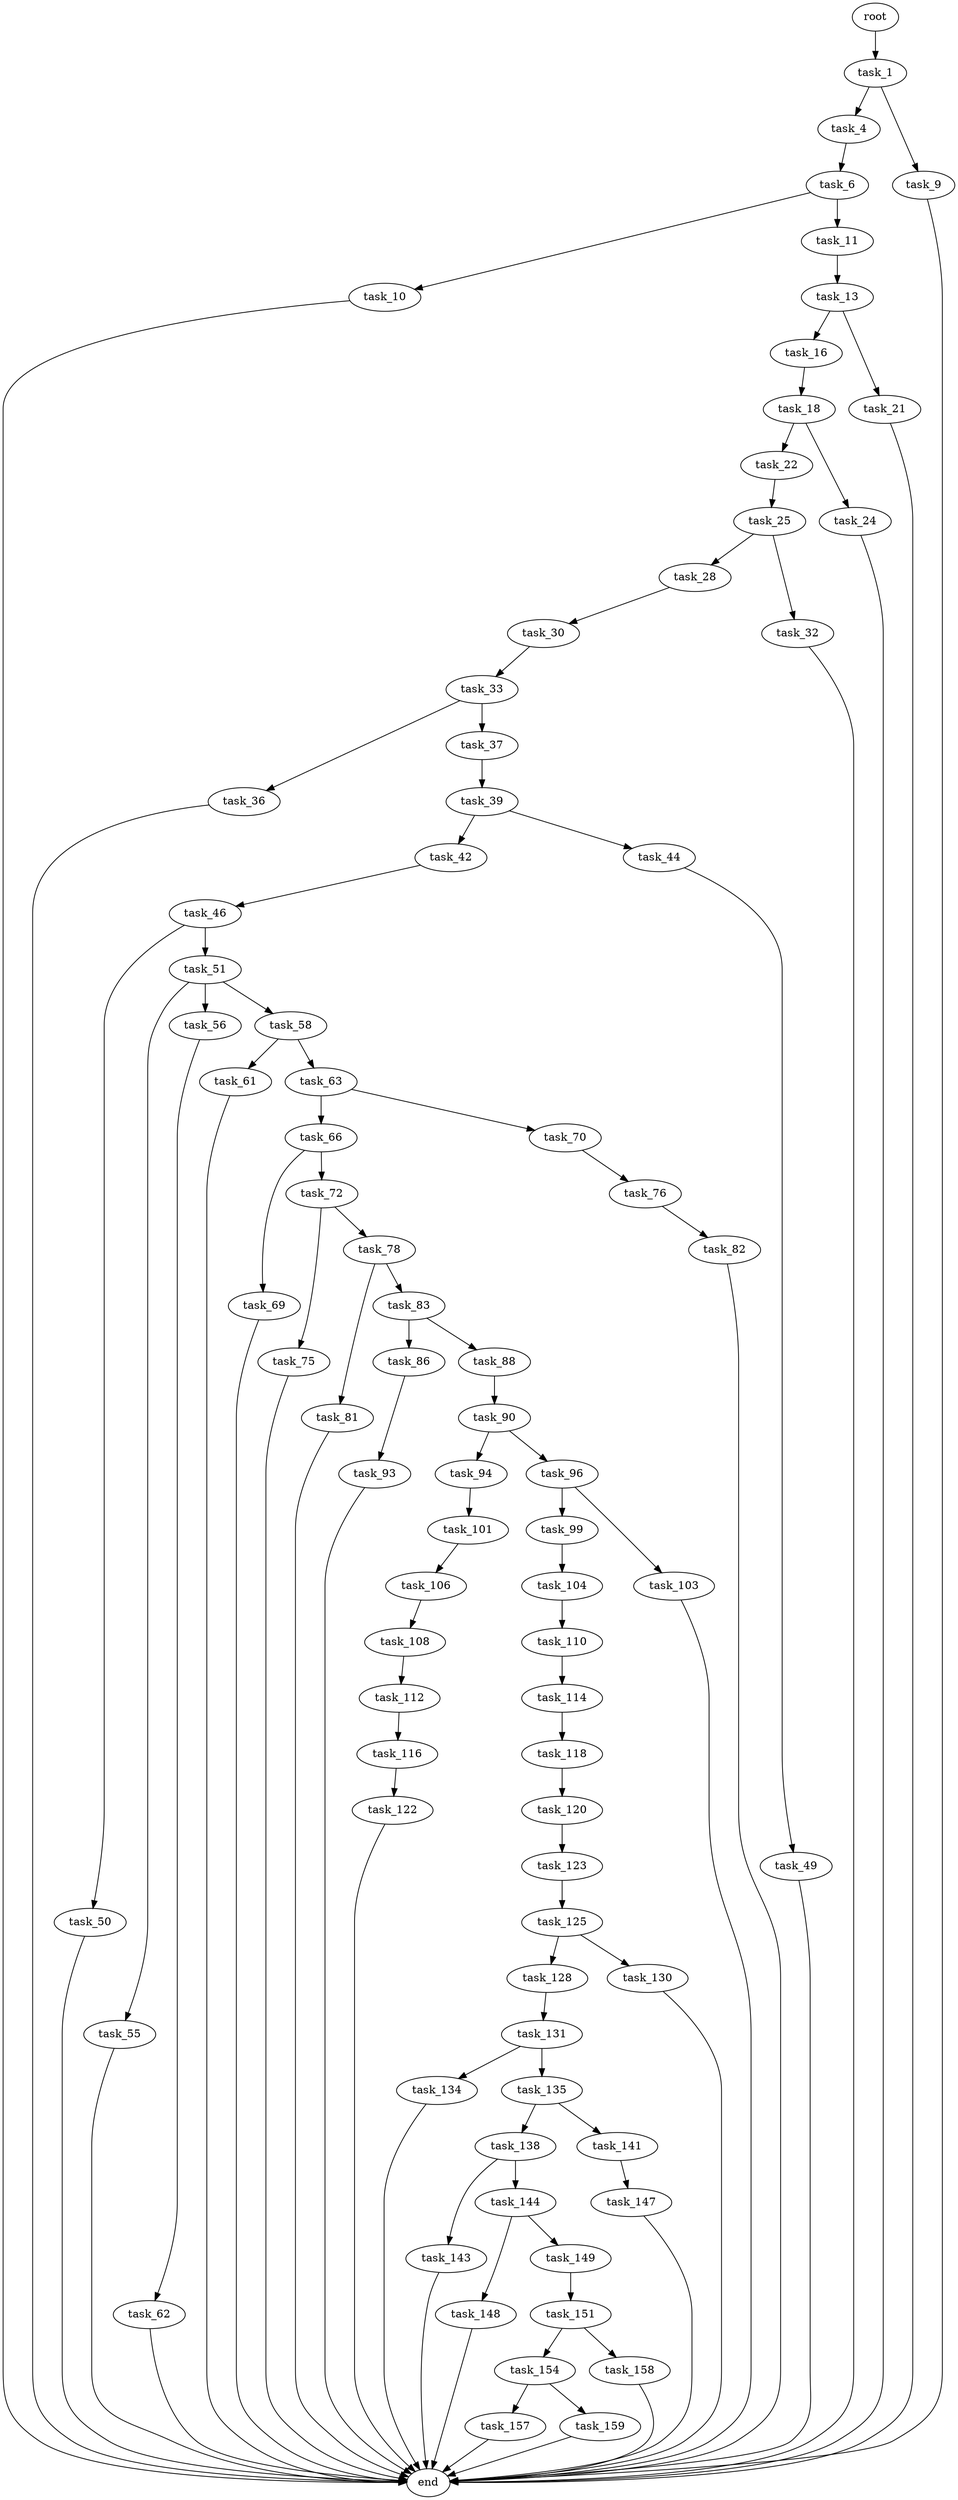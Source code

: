 digraph G {
  root [size="0.000000"];
  task_1 [size="848442327279.000000"];
  task_4 [size="11786376184.000000"];
  task_9 [size="368293445632.000000"];
  task_6 [size="1073741824000.000000"];
  task_10 [size="782757789696.000000"];
  task_11 [size="231928233984.000000"];
  end [size="0.000000"];
  task_13 [size="34967578609.000000"];
  task_16 [size="1073741824000.000000"];
  task_21 [size="12550419984.000000"];
  task_18 [size="194804166730.000000"];
  task_22 [size="608306277956.000000"];
  task_24 [size="778938538832.000000"];
  task_25 [size="134217728000.000000"];
  task_28 [size="15893237019.000000"];
  task_32 [size="368293445632.000000"];
  task_30 [size="8589934592.000000"];
  task_33 [size="1423300551105.000000"];
  task_36 [size="3842965433.000000"];
  task_37 [size="782757789696.000000"];
  task_39 [size="368293445632.000000"];
  task_42 [size="13873564147.000000"];
  task_44 [size="1073741824000.000000"];
  task_46 [size="581619585560.000000"];
  task_49 [size="6434990701.000000"];
  task_50 [size="3588539382.000000"];
  task_51 [size="68719476736.000000"];
  task_55 [size="317028304096.000000"];
  task_56 [size="8589934592.000000"];
  task_58 [size="33697993969.000000"];
  task_62 [size="3262328855.000000"];
  task_61 [size="8589934592.000000"];
  task_63 [size="549755813888.000000"];
  task_66 [size="782757789696.000000"];
  task_70 [size="3693540492.000000"];
  task_69 [size="3851698606.000000"];
  task_72 [size="549755813888.000000"];
  task_76 [size="6478577882.000000"];
  task_75 [size="113858100912.000000"];
  task_78 [size="2026060552.000000"];
  task_82 [size="549755813888.000000"];
  task_81 [size="38062101437.000000"];
  task_83 [size="29982488372.000000"];
  task_86 [size="3712598446.000000"];
  task_88 [size="549755813888.000000"];
  task_93 [size="42101657026.000000"];
  task_90 [size="37544844862.000000"];
  task_94 [size="90516929688.000000"];
  task_96 [size="375532602323.000000"];
  task_101 [size="25117462395.000000"];
  task_99 [size="114342485452.000000"];
  task_103 [size="28991029248.000000"];
  task_104 [size="10185740224.000000"];
  task_106 [size="782757789696.000000"];
  task_110 [size="157613666640.000000"];
  task_108 [size="549755813888.000000"];
  task_112 [size="13403703224.000000"];
  task_114 [size="549755813888.000000"];
  task_116 [size="231928233984.000000"];
  task_118 [size="368293445632.000000"];
  task_122 [size="28991029248.000000"];
  task_120 [size="194677447068.000000"];
  task_123 [size="782757789696.000000"];
  task_125 [size="3397411409.000000"];
  task_128 [size="141823966513.000000"];
  task_130 [size="1925253068.000000"];
  task_131 [size="374820671890.000000"];
  task_134 [size="10604434802.000000"];
  task_135 [size="28991029248.000000"];
  task_138 [size="5498222220.000000"];
  task_141 [size="368293445632.000000"];
  task_143 [size="21495929961.000000"];
  task_144 [size="1073741824000.000000"];
  task_147 [size="618050236367.000000"];
  task_148 [size="509699303861.000000"];
  task_149 [size="46074585765.000000"];
  task_151 [size="465612803255.000000"];
  task_154 [size="549755813888.000000"];
  task_158 [size="3655566389.000000"];
  task_157 [size="549755813888.000000"];
  task_159 [size="8589934592.000000"];

  root -> task_1 [size="1.000000"];
  task_1 -> task_4 [size="679477248.000000"];
  task_1 -> task_9 [size="679477248.000000"];
  task_4 -> task_6 [size="33554432.000000"];
  task_9 -> end [size="1.000000"];
  task_6 -> task_10 [size="838860800.000000"];
  task_6 -> task_11 [size="838860800.000000"];
  task_10 -> end [size="1.000000"];
  task_11 -> task_13 [size="301989888.000000"];
  task_13 -> task_16 [size="679477248.000000"];
  task_13 -> task_21 [size="679477248.000000"];
  task_16 -> task_18 [size="838860800.000000"];
  task_21 -> end [size="1.000000"];
  task_18 -> task_22 [size="209715200.000000"];
  task_18 -> task_24 [size="209715200.000000"];
  task_22 -> task_25 [size="536870912.000000"];
  task_24 -> end [size="1.000000"];
  task_25 -> task_28 [size="209715200.000000"];
  task_25 -> task_32 [size="209715200.000000"];
  task_28 -> task_30 [size="75497472.000000"];
  task_32 -> end [size="1.000000"];
  task_30 -> task_33 [size="33554432.000000"];
  task_33 -> task_36 [size="838860800.000000"];
  task_33 -> task_37 [size="838860800.000000"];
  task_36 -> end [size="1.000000"];
  task_37 -> task_39 [size="679477248.000000"];
  task_39 -> task_42 [size="411041792.000000"];
  task_39 -> task_44 [size="411041792.000000"];
  task_42 -> task_46 [size="838860800.000000"];
  task_44 -> task_49 [size="838860800.000000"];
  task_46 -> task_50 [size="536870912.000000"];
  task_46 -> task_51 [size="536870912.000000"];
  task_49 -> end [size="1.000000"];
  task_50 -> end [size="1.000000"];
  task_51 -> task_55 [size="134217728.000000"];
  task_51 -> task_56 [size="134217728.000000"];
  task_51 -> task_58 [size="134217728.000000"];
  task_55 -> end [size="1.000000"];
  task_56 -> task_62 [size="33554432.000000"];
  task_58 -> task_61 [size="838860800.000000"];
  task_58 -> task_63 [size="838860800.000000"];
  task_62 -> end [size="1.000000"];
  task_61 -> end [size="1.000000"];
  task_63 -> task_66 [size="536870912.000000"];
  task_63 -> task_70 [size="536870912.000000"];
  task_66 -> task_69 [size="679477248.000000"];
  task_66 -> task_72 [size="679477248.000000"];
  task_70 -> task_76 [size="75497472.000000"];
  task_69 -> end [size="1.000000"];
  task_72 -> task_75 [size="536870912.000000"];
  task_72 -> task_78 [size="536870912.000000"];
  task_76 -> task_82 [size="209715200.000000"];
  task_75 -> end [size="1.000000"];
  task_78 -> task_81 [size="134217728.000000"];
  task_78 -> task_83 [size="134217728.000000"];
  task_82 -> end [size="1.000000"];
  task_81 -> end [size="1.000000"];
  task_83 -> task_86 [size="536870912.000000"];
  task_83 -> task_88 [size="536870912.000000"];
  task_86 -> task_93 [size="75497472.000000"];
  task_88 -> task_90 [size="536870912.000000"];
  task_93 -> end [size="1.000000"];
  task_90 -> task_94 [size="33554432.000000"];
  task_90 -> task_96 [size="33554432.000000"];
  task_94 -> task_101 [size="134217728.000000"];
  task_96 -> task_99 [size="838860800.000000"];
  task_96 -> task_103 [size="838860800.000000"];
  task_101 -> task_106 [size="33554432.000000"];
  task_99 -> task_104 [size="536870912.000000"];
  task_103 -> end [size="1.000000"];
  task_104 -> task_110 [size="209715200.000000"];
  task_106 -> task_108 [size="679477248.000000"];
  task_110 -> task_114 [size="134217728.000000"];
  task_108 -> task_112 [size="536870912.000000"];
  task_112 -> task_116 [size="209715200.000000"];
  task_114 -> task_118 [size="536870912.000000"];
  task_116 -> task_122 [size="301989888.000000"];
  task_118 -> task_120 [size="411041792.000000"];
  task_122 -> end [size="1.000000"];
  task_120 -> task_123 [size="536870912.000000"];
  task_123 -> task_125 [size="679477248.000000"];
  task_125 -> task_128 [size="75497472.000000"];
  task_125 -> task_130 [size="75497472.000000"];
  task_128 -> task_131 [size="209715200.000000"];
  task_130 -> end [size="1.000000"];
  task_131 -> task_134 [size="679477248.000000"];
  task_131 -> task_135 [size="679477248.000000"];
  task_134 -> end [size="1.000000"];
  task_135 -> task_138 [size="75497472.000000"];
  task_135 -> task_141 [size="75497472.000000"];
  task_138 -> task_143 [size="134217728.000000"];
  task_138 -> task_144 [size="134217728.000000"];
  task_141 -> task_147 [size="411041792.000000"];
  task_143 -> end [size="1.000000"];
  task_144 -> task_148 [size="838860800.000000"];
  task_144 -> task_149 [size="838860800.000000"];
  task_147 -> end [size="1.000000"];
  task_148 -> end [size="1.000000"];
  task_149 -> task_151 [size="75497472.000000"];
  task_151 -> task_154 [size="411041792.000000"];
  task_151 -> task_158 [size="411041792.000000"];
  task_154 -> task_157 [size="536870912.000000"];
  task_154 -> task_159 [size="536870912.000000"];
  task_158 -> end [size="1.000000"];
  task_157 -> end [size="1.000000"];
  task_159 -> end [size="1.000000"];
}
